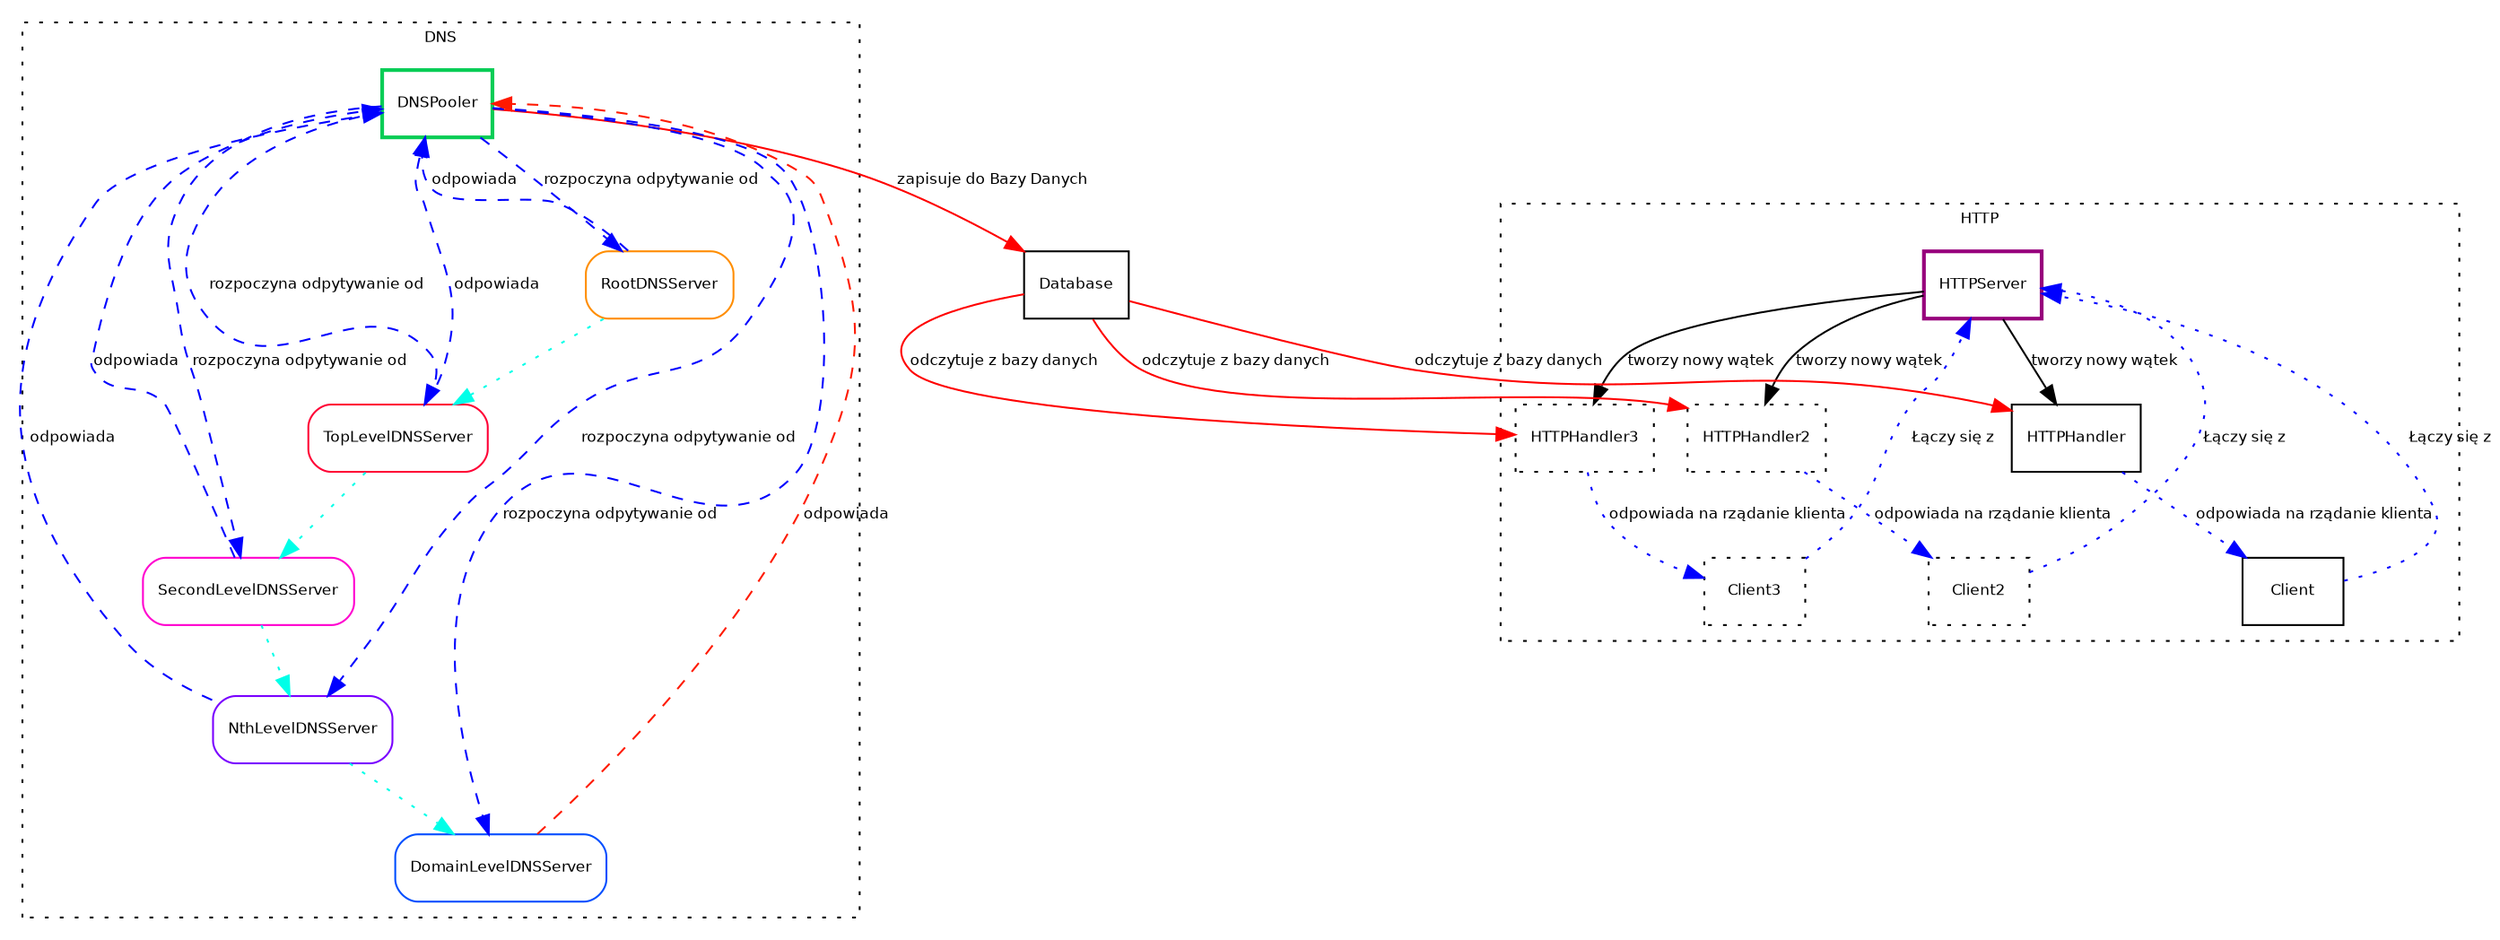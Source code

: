 digraph G {
        fontname = "Bitstream Vera Sans"
        fontsize = 8
        ordering=out
        overlap = scale;

        node [
                fontname = "Bitstream Vera Sans"
                fontsize = 8
                shape = "record"
                nodesep=5.0
        ]

        edge [
                fontname = "Bitstream Vera Sans"
                fontsize = 8
        ]

        HTTPServer [
                label = "{HTTPServer}"
                color = "#97007C"
                style = "bold"
        ]

        Database [
                label = "Database"
        ]

        Client[
                label = "{Client}"
        ]

        HTTPHandler[
                label = "{HTTPHandler}"
        ]

        Client2[
                label = "{Client2}"
                style="dotted"
        ]
        HTTPHandler2[
                label = "{HTTPHandler2}"
                style="dotted"
        ]
        Client3[
                label = "{Client3}"
                style="dotted"
        ]
        HTTPHandler3[
                label = "{HTTPHandler3}"
                style="dotted"
        ]
        subgraph cluster_1 {
            label = "HTTP"
        graph[style=dotted];
        Client2 -> HTTPServer [label="Łączy się z" style = "dotted", color="blue"]
        Client3 -> HTTPServer [label="Łączy się z" style = "dotted", color="blue"]
        HTTPHandler2 -> Client2 [label="odpowiada na rządanie klienta" style = "dotted", color="blue"]
        HTTPHandler3 -> Client3 [label="odpowiada na rządanie klienta" style = "dotted", color="blue"]
        HTTPServer -> HTTPHandler2 [label = "tworzy nowy wątek"]
        Client -> HTTPServer [label="Łączy się z" style = "dotted", color="blue"]
        HTTPHandler -> Client [label="odpowiada na rządanie klienta" style = "dotted", color="blue"]
        HTTPServer -> HTTPHandler [label = "tworzy nowy wątek"]
        HTTPServer -> HTTPHandler3 [label = "tworzy nowy wątek"]
        }
        Database -> HTTPHandler[label="odczytuje z bazy danych" style =
        "solid", color="red"]
        Database -> HTTPHandler2 [label="odczytuje z bazy danych" style =
        "solid", color="red"]
        Database -> HTTPHandler3 [label="odczytuje z bazy danych" style =
        "solid", color="red"]

        DNSPooler[
                label = "{DNSPooler}"
                style="solid"
                color="#08CD56"
                style = "bold"
        ]
        DNSPooler -> Database [label="zapisuje do Bazy Danych" style =
        "solid", color="red"]

        RootDNSServer[
                label = "RootDNSServer"
                style="solid"
                color="#FF8D00"
                style = "rounded"
        ]
        TopLevelDNSServer[
                label = "TopLevelDNSServer"
                style="solid"
                color="#FF0035"
                style = "rounded"
        ]
        SecondLevelDNSServer[
                label = "SecondLevelDNSServer"
                style="solid"
                color="#FF00CF"
                style = "rounded"
        ]
        NthLevelDNSServer[
                label = "NthLevelDNSServer"
                style="dashed"
                color="#7900FF"
                style = "rounded"
        ]
        DomainLevelDNSServer[
                label = "DomainLevelDNSServer"
                style="solid"
                color="#004EFF"
                style = "rounded"
        ]
        subgraph cluster_0 {
            label = "DNS"
        graph[style=dotted];
        RootDNSServer -> TopLevelDNSServer [style="dotted"
        color="#00FFE8"]
        TopLevelDNSServer -> SecondLevelDNSServer [style="dotted"
        color="#00FFE8"]
        SecondLevelDNSServer -> NthLevelDNSServer [style="dotted"
        color="#00FFE8"]
        NthLevelDNSServer -> DomainLevelDNSServer [style="dotted"
        color="#00FFE8"]
        DNSPooler -> RootDNSServer [label="rozpoczyna odpytywanie od" style = "dashed", color="blue"]
        RootDNSServer -> DNSPooler [label="odpowiada" style = "dashed", color="blue"]
        DNSPooler -> TopLevelDNSServer [label="rozpoczyna odpytywanie od" style = "dashed", color="blue"]
        TopLevelDNSServer -> DNSPooler [label="odpowiada" style = "dashed", color="blue"]
        DNSPooler -> SecondLevelDNSServer [label="rozpoczyna odpytywanie od" style = "dashed", color="blue"]
        SecondLevelDNSServer -> DNSPooler [label="odpowiada" style = "dashed", color="blue"]
        DNSPooler -> NthLevelDNSServer [label="rozpoczyna odpytywanie od" style = "dashed", color="blue"]
        NthLevelDNSServer -> DNSPooler [label="odpowiada" style = "dashed", color="blue"]
        DNSPooler -> DomainLevelDNSServer [label="rozpoczyna odpytywanie od" style = "dashed", color="blue"]
        DomainLevelDNSServer -> DNSPooler [label="odpowiada" style = "dashed", color="#FF1900"]
 }
}


